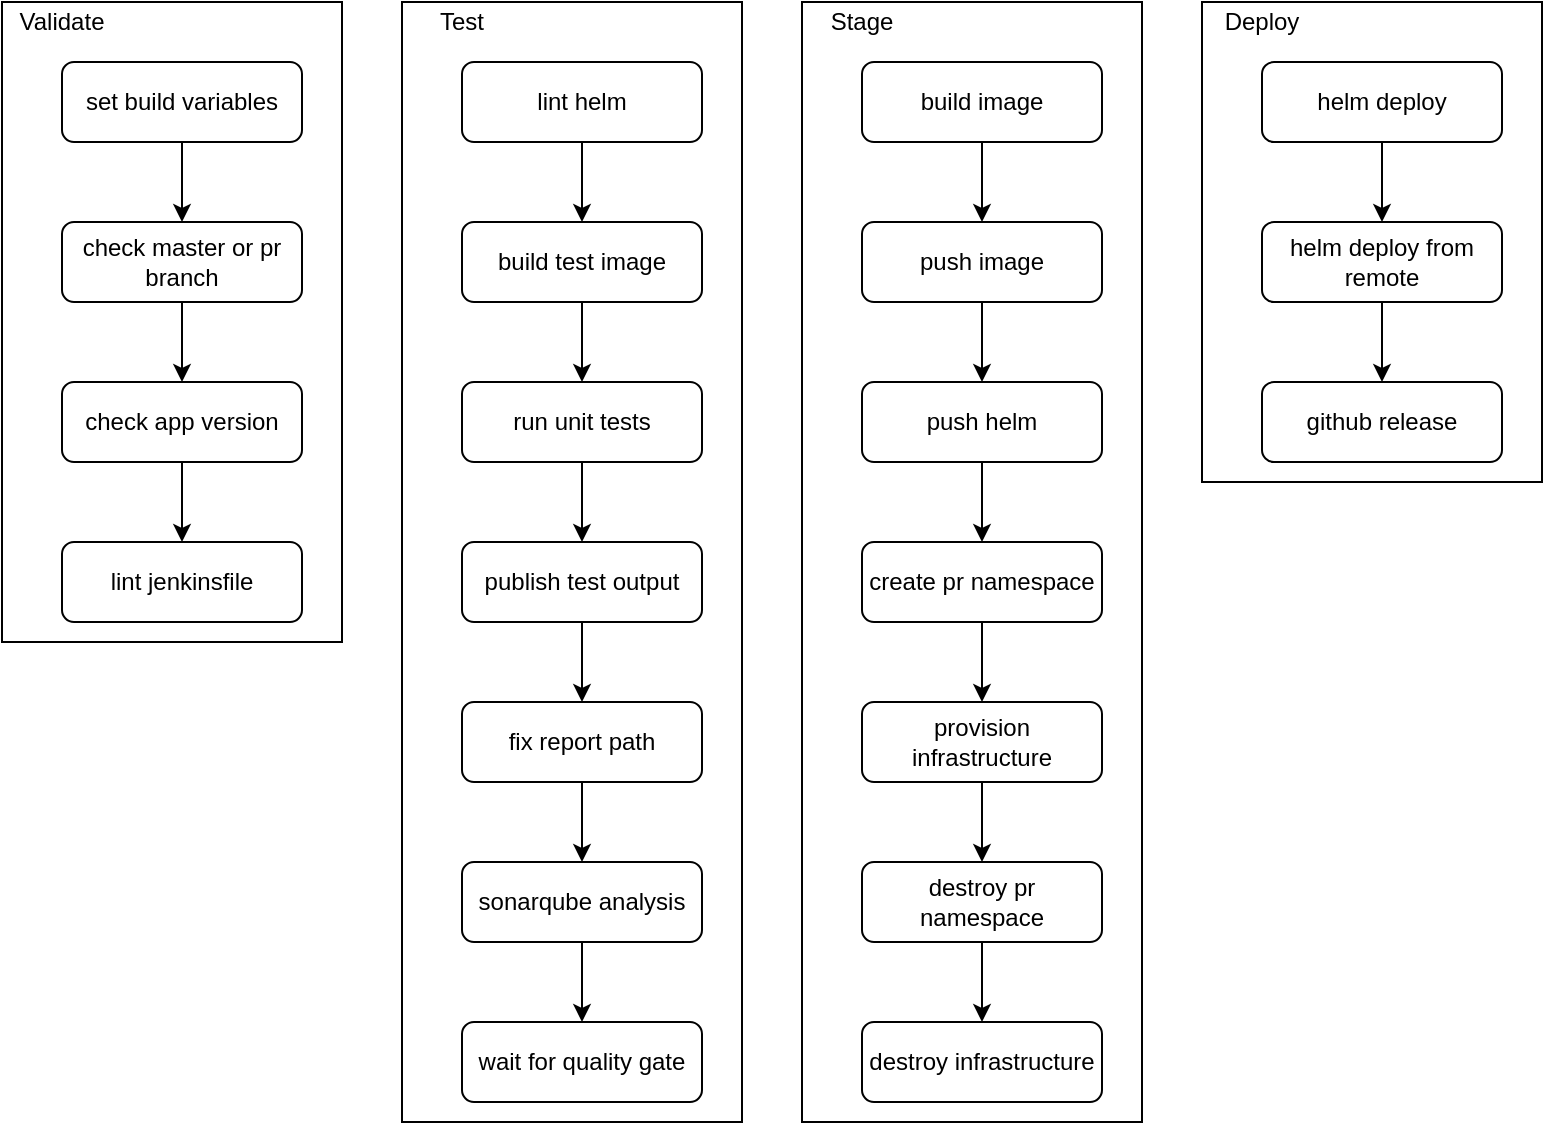<mxfile version="12.9.1" type="github">
  <diagram id="C5RBs43oDa-KdzZeNtuy" name="Page-1">
    <mxGraphModel dx="1422" dy="762" grid="1" gridSize="10" guides="1" tooltips="1" connect="1" arrows="1" fold="1" page="1" pageScale="1" pageWidth="827" pageHeight="1169" math="0" shadow="0">
      <root>
        <mxCell id="WIyWlLk6GJQsqaUBKTNV-0" />
        <mxCell id="WIyWlLk6GJQsqaUBKTNV-1" parent="WIyWlLk6GJQsqaUBKTNV-0" />
        <mxCell id="1XvJkd73BBpEltf6OMBq-6" value="" style="rounded=0;whiteSpace=wrap;html=1;" vertex="1" parent="WIyWlLk6GJQsqaUBKTNV-1">
          <mxGeometry x="40" y="40" width="170" height="320" as="geometry" />
        </mxCell>
        <mxCell id="1XvJkd73BBpEltf6OMBq-1" value="" style="edgeStyle=orthogonalEdgeStyle;rounded=0;orthogonalLoop=1;jettySize=auto;html=1;" edge="1" parent="WIyWlLk6GJQsqaUBKTNV-1" source="WIyWlLk6GJQsqaUBKTNV-3" target="1XvJkd73BBpEltf6OMBq-0">
          <mxGeometry relative="1" as="geometry" />
        </mxCell>
        <mxCell id="WIyWlLk6GJQsqaUBKTNV-3" value="&lt;span style=&quot;font-weight: normal&quot;&gt;set build variables&lt;/span&gt;" style="rounded=1;whiteSpace=wrap;html=1;fontSize=12;glass=0;strokeWidth=1;shadow=0;fontStyle=1" parent="WIyWlLk6GJQsqaUBKTNV-1" vertex="1">
          <mxGeometry x="70" y="70" width="120" height="40" as="geometry" />
        </mxCell>
        <mxCell id="1XvJkd73BBpEltf6OMBq-3" value="" style="edgeStyle=orthogonalEdgeStyle;rounded=0;orthogonalLoop=1;jettySize=auto;html=1;" edge="1" parent="WIyWlLk6GJQsqaUBKTNV-1" source="1XvJkd73BBpEltf6OMBq-0" target="1XvJkd73BBpEltf6OMBq-2">
          <mxGeometry relative="1" as="geometry" />
        </mxCell>
        <mxCell id="1XvJkd73BBpEltf6OMBq-0" value="&lt;span style=&quot;font-weight: normal&quot;&gt;check master or pr branch&lt;/span&gt;" style="rounded=1;whiteSpace=wrap;html=1;fontSize=12;glass=0;strokeWidth=1;shadow=0;fontStyle=1" vertex="1" parent="WIyWlLk6GJQsqaUBKTNV-1">
          <mxGeometry x="70" y="150" width="120" height="40" as="geometry" />
        </mxCell>
        <mxCell id="1XvJkd73BBpEltf6OMBq-5" value="" style="edgeStyle=orthogonalEdgeStyle;rounded=0;orthogonalLoop=1;jettySize=auto;html=1;" edge="1" parent="WIyWlLk6GJQsqaUBKTNV-1" source="1XvJkd73BBpEltf6OMBq-2" target="1XvJkd73BBpEltf6OMBq-4">
          <mxGeometry relative="1" as="geometry" />
        </mxCell>
        <mxCell id="1XvJkd73BBpEltf6OMBq-2" value="&lt;span style=&quot;font-weight: normal&quot;&gt;check app version&lt;/span&gt;" style="rounded=1;whiteSpace=wrap;html=1;fontSize=12;glass=0;strokeWidth=1;shadow=0;fontStyle=1" vertex="1" parent="WIyWlLk6GJQsqaUBKTNV-1">
          <mxGeometry x="70" y="230" width="120" height="40" as="geometry" />
        </mxCell>
        <mxCell id="1XvJkd73BBpEltf6OMBq-4" value="&lt;span style=&quot;font-weight: normal&quot;&gt;lint jenkinsfile&lt;/span&gt;" style="rounded=1;whiteSpace=wrap;html=1;fontSize=12;glass=0;strokeWidth=1;shadow=0;fontStyle=1" vertex="1" parent="WIyWlLk6GJQsqaUBKTNV-1">
          <mxGeometry x="70" y="310" width="120" height="40" as="geometry" />
        </mxCell>
        <mxCell id="1XvJkd73BBpEltf6OMBq-7" value="Validate" style="text;html=1;strokeColor=none;fillColor=none;align=center;verticalAlign=middle;whiteSpace=wrap;rounded=0;" vertex="1" parent="WIyWlLk6GJQsqaUBKTNV-1">
          <mxGeometry x="50" y="40" width="40" height="20" as="geometry" />
        </mxCell>
        <mxCell id="1XvJkd73BBpEltf6OMBq-8" value="" style="rounded=0;whiteSpace=wrap;html=1;" vertex="1" parent="WIyWlLk6GJQsqaUBKTNV-1">
          <mxGeometry x="240" y="40" width="170" height="560" as="geometry" />
        </mxCell>
        <mxCell id="1XvJkd73BBpEltf6OMBq-9" value="" style="edgeStyle=orthogonalEdgeStyle;rounded=0;orthogonalLoop=1;jettySize=auto;html=1;" edge="1" parent="WIyWlLk6GJQsqaUBKTNV-1" source="1XvJkd73BBpEltf6OMBq-10" target="1XvJkd73BBpEltf6OMBq-12">
          <mxGeometry relative="1" as="geometry" />
        </mxCell>
        <mxCell id="1XvJkd73BBpEltf6OMBq-10" value="&lt;span style=&quot;font-weight: 400&quot;&gt;lint helm&lt;/span&gt;" style="rounded=1;whiteSpace=wrap;html=1;fontSize=12;glass=0;strokeWidth=1;shadow=0;fontStyle=1" vertex="1" parent="WIyWlLk6GJQsqaUBKTNV-1">
          <mxGeometry x="270" y="70" width="120" height="40" as="geometry" />
        </mxCell>
        <mxCell id="1XvJkd73BBpEltf6OMBq-11" value="" style="edgeStyle=orthogonalEdgeStyle;rounded=0;orthogonalLoop=1;jettySize=auto;html=1;" edge="1" parent="WIyWlLk6GJQsqaUBKTNV-1" source="1XvJkd73BBpEltf6OMBq-12" target="1XvJkd73BBpEltf6OMBq-14">
          <mxGeometry relative="1" as="geometry" />
        </mxCell>
        <mxCell id="1XvJkd73BBpEltf6OMBq-12" value="&lt;span style=&quot;font-weight: normal&quot;&gt;build test image&lt;/span&gt;" style="rounded=1;whiteSpace=wrap;html=1;fontSize=12;glass=0;strokeWidth=1;shadow=0;fontStyle=1" vertex="1" parent="WIyWlLk6GJQsqaUBKTNV-1">
          <mxGeometry x="270" y="150" width="120" height="40" as="geometry" />
        </mxCell>
        <mxCell id="1XvJkd73BBpEltf6OMBq-13" value="" style="edgeStyle=orthogonalEdgeStyle;rounded=0;orthogonalLoop=1;jettySize=auto;html=1;" edge="1" parent="WIyWlLk6GJQsqaUBKTNV-1" source="1XvJkd73BBpEltf6OMBq-14" target="1XvJkd73BBpEltf6OMBq-15">
          <mxGeometry relative="1" as="geometry" />
        </mxCell>
        <mxCell id="1XvJkd73BBpEltf6OMBq-14" value="&lt;span style=&quot;font-weight: normal&quot;&gt;run unit tests&lt;/span&gt;" style="rounded=1;whiteSpace=wrap;html=1;fontSize=12;glass=0;strokeWidth=1;shadow=0;fontStyle=1" vertex="1" parent="WIyWlLk6GJQsqaUBKTNV-1">
          <mxGeometry x="270" y="230" width="120" height="40" as="geometry" />
        </mxCell>
        <mxCell id="1XvJkd73BBpEltf6OMBq-18" value="" style="edgeStyle=orthogonalEdgeStyle;rounded=0;orthogonalLoop=1;jettySize=auto;html=1;" edge="1" parent="WIyWlLk6GJQsqaUBKTNV-1" source="1XvJkd73BBpEltf6OMBq-15" target="1XvJkd73BBpEltf6OMBq-17">
          <mxGeometry relative="1" as="geometry" />
        </mxCell>
        <mxCell id="1XvJkd73BBpEltf6OMBq-15" value="&lt;span style=&quot;font-weight: normal&quot;&gt;publish test output&lt;/span&gt;" style="rounded=1;whiteSpace=wrap;html=1;fontSize=12;glass=0;strokeWidth=1;shadow=0;fontStyle=1" vertex="1" parent="WIyWlLk6GJQsqaUBKTNV-1">
          <mxGeometry x="270" y="310" width="120" height="40" as="geometry" />
        </mxCell>
        <mxCell id="1XvJkd73BBpEltf6OMBq-20" value="" style="edgeStyle=orthogonalEdgeStyle;rounded=0;orthogonalLoop=1;jettySize=auto;html=1;" edge="1" parent="WIyWlLk6GJQsqaUBKTNV-1" source="1XvJkd73BBpEltf6OMBq-17" target="1XvJkd73BBpEltf6OMBq-19">
          <mxGeometry relative="1" as="geometry" />
        </mxCell>
        <mxCell id="1XvJkd73BBpEltf6OMBq-17" value="&lt;span style=&quot;font-weight: normal&quot;&gt;fix report path&lt;/span&gt;" style="rounded=1;whiteSpace=wrap;html=1;fontSize=12;glass=0;strokeWidth=1;shadow=0;fontStyle=1" vertex="1" parent="WIyWlLk6GJQsqaUBKTNV-1">
          <mxGeometry x="270" y="390" width="120" height="40" as="geometry" />
        </mxCell>
        <mxCell id="1XvJkd73BBpEltf6OMBq-22" value="" style="edgeStyle=orthogonalEdgeStyle;rounded=0;orthogonalLoop=1;jettySize=auto;html=1;" edge="1" parent="WIyWlLk6GJQsqaUBKTNV-1" source="1XvJkd73BBpEltf6OMBq-19" target="1XvJkd73BBpEltf6OMBq-21">
          <mxGeometry relative="1" as="geometry" />
        </mxCell>
        <mxCell id="1XvJkd73BBpEltf6OMBq-19" value="&lt;span style=&quot;font-weight: normal&quot;&gt;sonarqube analysis&lt;/span&gt;" style="rounded=1;whiteSpace=wrap;html=1;fontSize=12;glass=0;strokeWidth=1;shadow=0;fontStyle=1" vertex="1" parent="WIyWlLk6GJQsqaUBKTNV-1">
          <mxGeometry x="270" y="470" width="120" height="40" as="geometry" />
        </mxCell>
        <mxCell id="1XvJkd73BBpEltf6OMBq-21" value="&lt;span style=&quot;font-weight: normal&quot;&gt;wait for quality gate&lt;/span&gt;" style="rounded=1;whiteSpace=wrap;html=1;fontSize=12;glass=0;strokeWidth=1;shadow=0;fontStyle=1" vertex="1" parent="WIyWlLk6GJQsqaUBKTNV-1">
          <mxGeometry x="270" y="550" width="120" height="40" as="geometry" />
        </mxCell>
        <mxCell id="1XvJkd73BBpEltf6OMBq-16" value="Test" style="text;html=1;strokeColor=none;fillColor=none;align=center;verticalAlign=middle;whiteSpace=wrap;rounded=0;" vertex="1" parent="WIyWlLk6GJQsqaUBKTNV-1">
          <mxGeometry x="250" y="40" width="40" height="20" as="geometry" />
        </mxCell>
        <mxCell id="1XvJkd73BBpEltf6OMBq-24" value="" style="rounded=0;whiteSpace=wrap;html=1;" vertex="1" parent="WIyWlLk6GJQsqaUBKTNV-1">
          <mxGeometry x="440" y="40" width="170" height="560" as="geometry" />
        </mxCell>
        <mxCell id="1XvJkd73BBpEltf6OMBq-25" value="" style="edgeStyle=orthogonalEdgeStyle;rounded=0;orthogonalLoop=1;jettySize=auto;html=1;" edge="1" parent="WIyWlLk6GJQsqaUBKTNV-1" source="1XvJkd73BBpEltf6OMBq-26" target="1XvJkd73BBpEltf6OMBq-28">
          <mxGeometry relative="1" as="geometry" />
        </mxCell>
        <mxCell id="1XvJkd73BBpEltf6OMBq-26" value="&lt;span style=&quot;font-weight: 400&quot;&gt;build image&lt;/span&gt;" style="rounded=1;whiteSpace=wrap;html=1;fontSize=12;glass=0;strokeWidth=1;shadow=0;fontStyle=1" vertex="1" parent="WIyWlLk6GJQsqaUBKTNV-1">
          <mxGeometry x="470" y="70" width="120" height="40" as="geometry" />
        </mxCell>
        <mxCell id="1XvJkd73BBpEltf6OMBq-27" value="" style="edgeStyle=orthogonalEdgeStyle;rounded=0;orthogonalLoop=1;jettySize=auto;html=1;" edge="1" parent="WIyWlLk6GJQsqaUBKTNV-1" source="1XvJkd73BBpEltf6OMBq-28" target="1XvJkd73BBpEltf6OMBq-30">
          <mxGeometry relative="1" as="geometry" />
        </mxCell>
        <mxCell id="1XvJkd73BBpEltf6OMBq-28" value="&lt;span style=&quot;font-weight: normal&quot;&gt;push image&lt;/span&gt;" style="rounded=1;whiteSpace=wrap;html=1;fontSize=12;glass=0;strokeWidth=1;shadow=0;fontStyle=1" vertex="1" parent="WIyWlLk6GJQsqaUBKTNV-1">
          <mxGeometry x="470" y="150" width="120" height="40" as="geometry" />
        </mxCell>
        <mxCell id="1XvJkd73BBpEltf6OMBq-29" value="" style="edgeStyle=orthogonalEdgeStyle;rounded=0;orthogonalLoop=1;jettySize=auto;html=1;" edge="1" parent="WIyWlLk6GJQsqaUBKTNV-1" source="1XvJkd73BBpEltf6OMBq-30" target="1XvJkd73BBpEltf6OMBq-32">
          <mxGeometry relative="1" as="geometry" />
        </mxCell>
        <mxCell id="1XvJkd73BBpEltf6OMBq-30" value="&lt;span style=&quot;font-weight: normal&quot;&gt;push helm&lt;/span&gt;" style="rounded=1;whiteSpace=wrap;html=1;fontSize=12;glass=0;strokeWidth=1;shadow=0;fontStyle=1" vertex="1" parent="WIyWlLk6GJQsqaUBKTNV-1">
          <mxGeometry x="470" y="230" width="120" height="40" as="geometry" />
        </mxCell>
        <mxCell id="1XvJkd73BBpEltf6OMBq-50" value="" style="edgeStyle=orthogonalEdgeStyle;rounded=0;orthogonalLoop=1;jettySize=auto;html=1;" edge="1" parent="WIyWlLk6GJQsqaUBKTNV-1" source="1XvJkd73BBpEltf6OMBq-32" target="1XvJkd73BBpEltf6OMBq-49">
          <mxGeometry relative="1" as="geometry" />
        </mxCell>
        <mxCell id="1XvJkd73BBpEltf6OMBq-32" value="&lt;span style=&quot;font-weight: normal&quot;&gt;create pr namespace&lt;/span&gt;" style="rounded=1;whiteSpace=wrap;html=1;fontSize=12;glass=0;strokeWidth=1;shadow=0;fontStyle=1" vertex="1" parent="WIyWlLk6GJQsqaUBKTNV-1">
          <mxGeometry x="470" y="310" width="120" height="40" as="geometry" />
        </mxCell>
        <mxCell id="1XvJkd73BBpEltf6OMBq-52" value="" style="edgeStyle=orthogonalEdgeStyle;rounded=0;orthogonalLoop=1;jettySize=auto;html=1;" edge="1" parent="WIyWlLk6GJQsqaUBKTNV-1" source="1XvJkd73BBpEltf6OMBq-49" target="1XvJkd73BBpEltf6OMBq-51">
          <mxGeometry relative="1" as="geometry" />
        </mxCell>
        <mxCell id="1XvJkd73BBpEltf6OMBq-49" value="&lt;span style=&quot;font-weight: normal&quot;&gt;provision infrastructure&lt;/span&gt;" style="rounded=1;whiteSpace=wrap;html=1;fontSize=12;glass=0;strokeWidth=1;shadow=0;fontStyle=1" vertex="1" parent="WIyWlLk6GJQsqaUBKTNV-1">
          <mxGeometry x="470" y="390" width="120" height="40" as="geometry" />
        </mxCell>
        <mxCell id="1XvJkd73BBpEltf6OMBq-54" value="" style="edgeStyle=orthogonalEdgeStyle;rounded=0;orthogonalLoop=1;jettySize=auto;html=1;" edge="1" parent="WIyWlLk6GJQsqaUBKTNV-1" source="1XvJkd73BBpEltf6OMBq-51" target="1XvJkd73BBpEltf6OMBq-53">
          <mxGeometry relative="1" as="geometry" />
        </mxCell>
        <mxCell id="1XvJkd73BBpEltf6OMBq-51" value="&lt;span style=&quot;font-weight: normal&quot;&gt;destroy pr namespace&lt;/span&gt;" style="rounded=1;whiteSpace=wrap;html=1;fontSize=12;glass=0;strokeWidth=1;shadow=0;fontStyle=1" vertex="1" parent="WIyWlLk6GJQsqaUBKTNV-1">
          <mxGeometry x="470" y="470" width="120" height="40" as="geometry" />
        </mxCell>
        <mxCell id="1XvJkd73BBpEltf6OMBq-53" value="&lt;span style=&quot;font-weight: normal&quot;&gt;destroy infrastructure&lt;/span&gt;" style="rounded=1;whiteSpace=wrap;html=1;fontSize=12;glass=0;strokeWidth=1;shadow=0;fontStyle=1" vertex="1" parent="WIyWlLk6GJQsqaUBKTNV-1">
          <mxGeometry x="470" y="550" width="120" height="40" as="geometry" />
        </mxCell>
        <mxCell id="1XvJkd73BBpEltf6OMBq-38" value="Stage" style="text;html=1;strokeColor=none;fillColor=none;align=center;verticalAlign=middle;whiteSpace=wrap;rounded=0;" vertex="1" parent="WIyWlLk6GJQsqaUBKTNV-1">
          <mxGeometry x="450" y="40" width="40" height="20" as="geometry" />
        </mxCell>
        <mxCell id="1XvJkd73BBpEltf6OMBq-40" value="" style="rounded=0;whiteSpace=wrap;html=1;" vertex="1" parent="WIyWlLk6GJQsqaUBKTNV-1">
          <mxGeometry x="640" y="40" width="170" height="240" as="geometry" />
        </mxCell>
        <mxCell id="1XvJkd73BBpEltf6OMBq-41" value="" style="edgeStyle=orthogonalEdgeStyle;rounded=0;orthogonalLoop=1;jettySize=auto;html=1;" edge="1" parent="WIyWlLk6GJQsqaUBKTNV-1" source="1XvJkd73BBpEltf6OMBq-42" target="1XvJkd73BBpEltf6OMBq-44">
          <mxGeometry relative="1" as="geometry" />
        </mxCell>
        <mxCell id="1XvJkd73BBpEltf6OMBq-42" value="&lt;span style=&quot;font-weight: normal&quot;&gt;helm deploy&lt;/span&gt;" style="rounded=1;whiteSpace=wrap;html=1;fontSize=12;glass=0;strokeWidth=1;shadow=0;fontStyle=1" vertex="1" parent="WIyWlLk6GJQsqaUBKTNV-1">
          <mxGeometry x="670" y="70" width="120" height="40" as="geometry" />
        </mxCell>
        <mxCell id="1XvJkd73BBpEltf6OMBq-56" value="" style="edgeStyle=orthogonalEdgeStyle;rounded=0;orthogonalLoop=1;jettySize=auto;html=1;" edge="1" parent="WIyWlLk6GJQsqaUBKTNV-1" source="1XvJkd73BBpEltf6OMBq-44" target="1XvJkd73BBpEltf6OMBq-55">
          <mxGeometry relative="1" as="geometry" />
        </mxCell>
        <mxCell id="1XvJkd73BBpEltf6OMBq-44" value="&lt;span style=&quot;font-weight: normal&quot;&gt;helm deploy from remote&lt;/span&gt;" style="rounded=1;whiteSpace=wrap;html=1;fontSize=12;glass=0;strokeWidth=1;shadow=0;fontStyle=1" vertex="1" parent="WIyWlLk6GJQsqaUBKTNV-1">
          <mxGeometry x="670" y="150" width="120" height="40" as="geometry" />
        </mxCell>
        <mxCell id="1XvJkd73BBpEltf6OMBq-55" value="&lt;span style=&quot;font-weight: normal&quot;&gt;github release&lt;/span&gt;" style="rounded=1;whiteSpace=wrap;html=1;fontSize=12;glass=0;strokeWidth=1;shadow=0;fontStyle=1" vertex="1" parent="WIyWlLk6GJQsqaUBKTNV-1">
          <mxGeometry x="670" y="230" width="120" height="40" as="geometry" />
        </mxCell>
        <mxCell id="1XvJkd73BBpEltf6OMBq-48" value="Deploy" style="text;html=1;strokeColor=none;fillColor=none;align=center;verticalAlign=middle;whiteSpace=wrap;rounded=0;" vertex="1" parent="WIyWlLk6GJQsqaUBKTNV-1">
          <mxGeometry x="650" y="40" width="40" height="20" as="geometry" />
        </mxCell>
      </root>
    </mxGraphModel>
  </diagram>
</mxfile>

